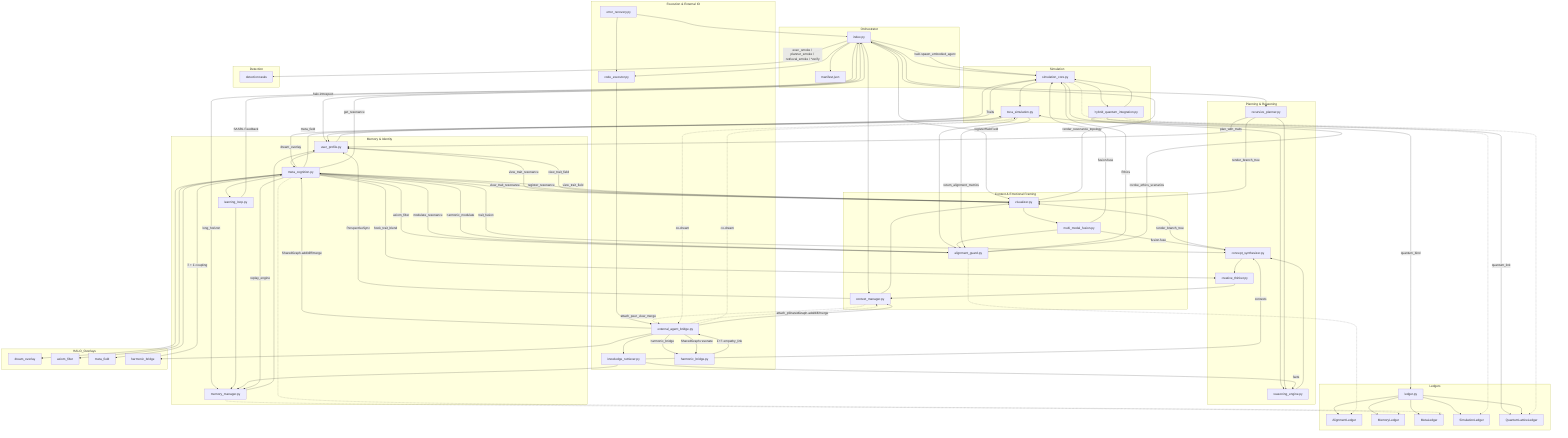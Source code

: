 graph TD
%% =========================
%% ANGELA v5.1.1 — HALO Kernel Architecture Map
%% =========================

subgraph Orchestrator
A[index.py]
B[manifest.json]
end

subgraph Simulation
C[simulation_core.py]
D[toca_simulation.py]
E1[hybrid_quantum_integration.py]
end

subgraph Planning & Reasoning
E[recursive_planner.py]
F[reasoning_engine.py]
G[concept_synthesizer.py]
H[creative_thinker.py]
end

subgraph Memory & Identity
I[memory_manager.py]
J[user_profile.py]
K[meta_cognition.py]
L[learning_loop.py]
end

subgraph Context & Emotional Framing
M[context_manager.py]
N[visualizer.py]
O[multi_modal_fusion.py]
P[alignment_guard.py]
end

subgraph Execution & External IO
Q[code_executor.py]
R[external_agent_bridge.py]
S[error_recovery.py]
T[knowledge_retriever.py]
U1[harmonic_bridge.py]
end

%% =========================
%% Quantum-Lattice Ledgers
%% =========================
subgraph Ledgers
U[ledger.py]
L1[AlignmentLedger]
L2[MemoryLedger]
L3[MetaLedger]
L4[SimulationLedger]
L5[QuantumLatticeLedger]
end

%% =========================
%% HALO Overlays
%% =========================
subgraph HALO_Overlays
V1[dream_overlay]
V2[axiom_filter]
V3[meta_field]
V4[harmonic_bridge]
end

%% =========================
%% Core Connections
%% =========================
A --> B
A --> C
A --> E
A --> M
A -->|long_horizon| I
A --> Q

%% HALO Kernel experimental APIs
A -->|registerHaloField| N
A -->|halo.spawn_embodied_agent| C
A -->|halo.introspect| J

C --> D
C --> F
C --> E1
D --> P
D --> J
E1 --> C
E1 -->|quantum_bind| U
E1 -->|quantum_link| L5

E --> F
F --> G
G --> H
H --> M

I --> J
J --> K
K --> L
L --> I

M --> N
N --> O
O --> P

Q --> R
R --> T
T --> I
S --> A
S --> Q

%% Trait lattice & learning
L -->|SASRL Feedback| A
E -->|plan_with_traits| J
J -->|Traits| C
P -->|Ethics| C

%% Dream overlays & perspective
K -->|dream_overlay| D
K -->|meta_field| C
M -->|PerspectiveSync| J
K -->|axiom_filter| P
K -->|replay_engine| I

%% Visualizer
G -->|render_branch_tree| N
E -->|render_branch_tree| N
K -->|view_trait_resonance| N
J -->|view_trait_resonance| N
N -->|view_trait_field| J
N -->|view_trait_field| K
N -->|render_resonance_topology| A

%% Knowledge to planning
T -->|facts| F
T -->|contexts| G

%% Peer view hot-load
R -.->|attach_peer_view| M
M -.->|attach_peer_view_merge| R

%% Ledgers (persistent)
U --> L1
U --> L2
U --> L3
U --> L4
U --> L5
P -.-> L1
I -.-> L2
K -.-> L3
C -.-> L4
E1 -.-> L5

%% Co-dream + recursive overlays
D -.->|co-dream| R
R -.->|co-dream| D
R -->|harmonic_bridge| U1
U1 -->|Σ+Ξ empathy_link| R

%% New resonance APIs
K -->|register_resonance| N
K -->|modulate_resonance| P
K -->|get_resonance| A
K -->|trait_fusion| G
K -->|hook_trait_blend| H
K -->|harmonic_modulate| P

%% Ethics & simulation alignment
P -->|invoke_ethics_scenarios| D
D -->|return_alignment_metrics| P

%% External graph ops (SharedGraph)
R -->|SharedGraph.add/diff/merge| M
R -->|SharedGraph.add/diff/merge| K
R -->|SharedGraph.resonate| U1

%% Cross-modal fusion feeds reasoning & sim
O -->|fusion.fuse| C
O -->|fusion.fuse| G

%% Detection / smoke tasks (schematic)
subgraph Detection
X[detection.tasks]
end
A -->|exec_smoke / planner_smoke / retrieval_smoke / *verify| X

%% HALO overlays linkage
K --> V1
K --> V2
K --> V3
R --> V4
V4 -->|Ξ + Σ coupling| K